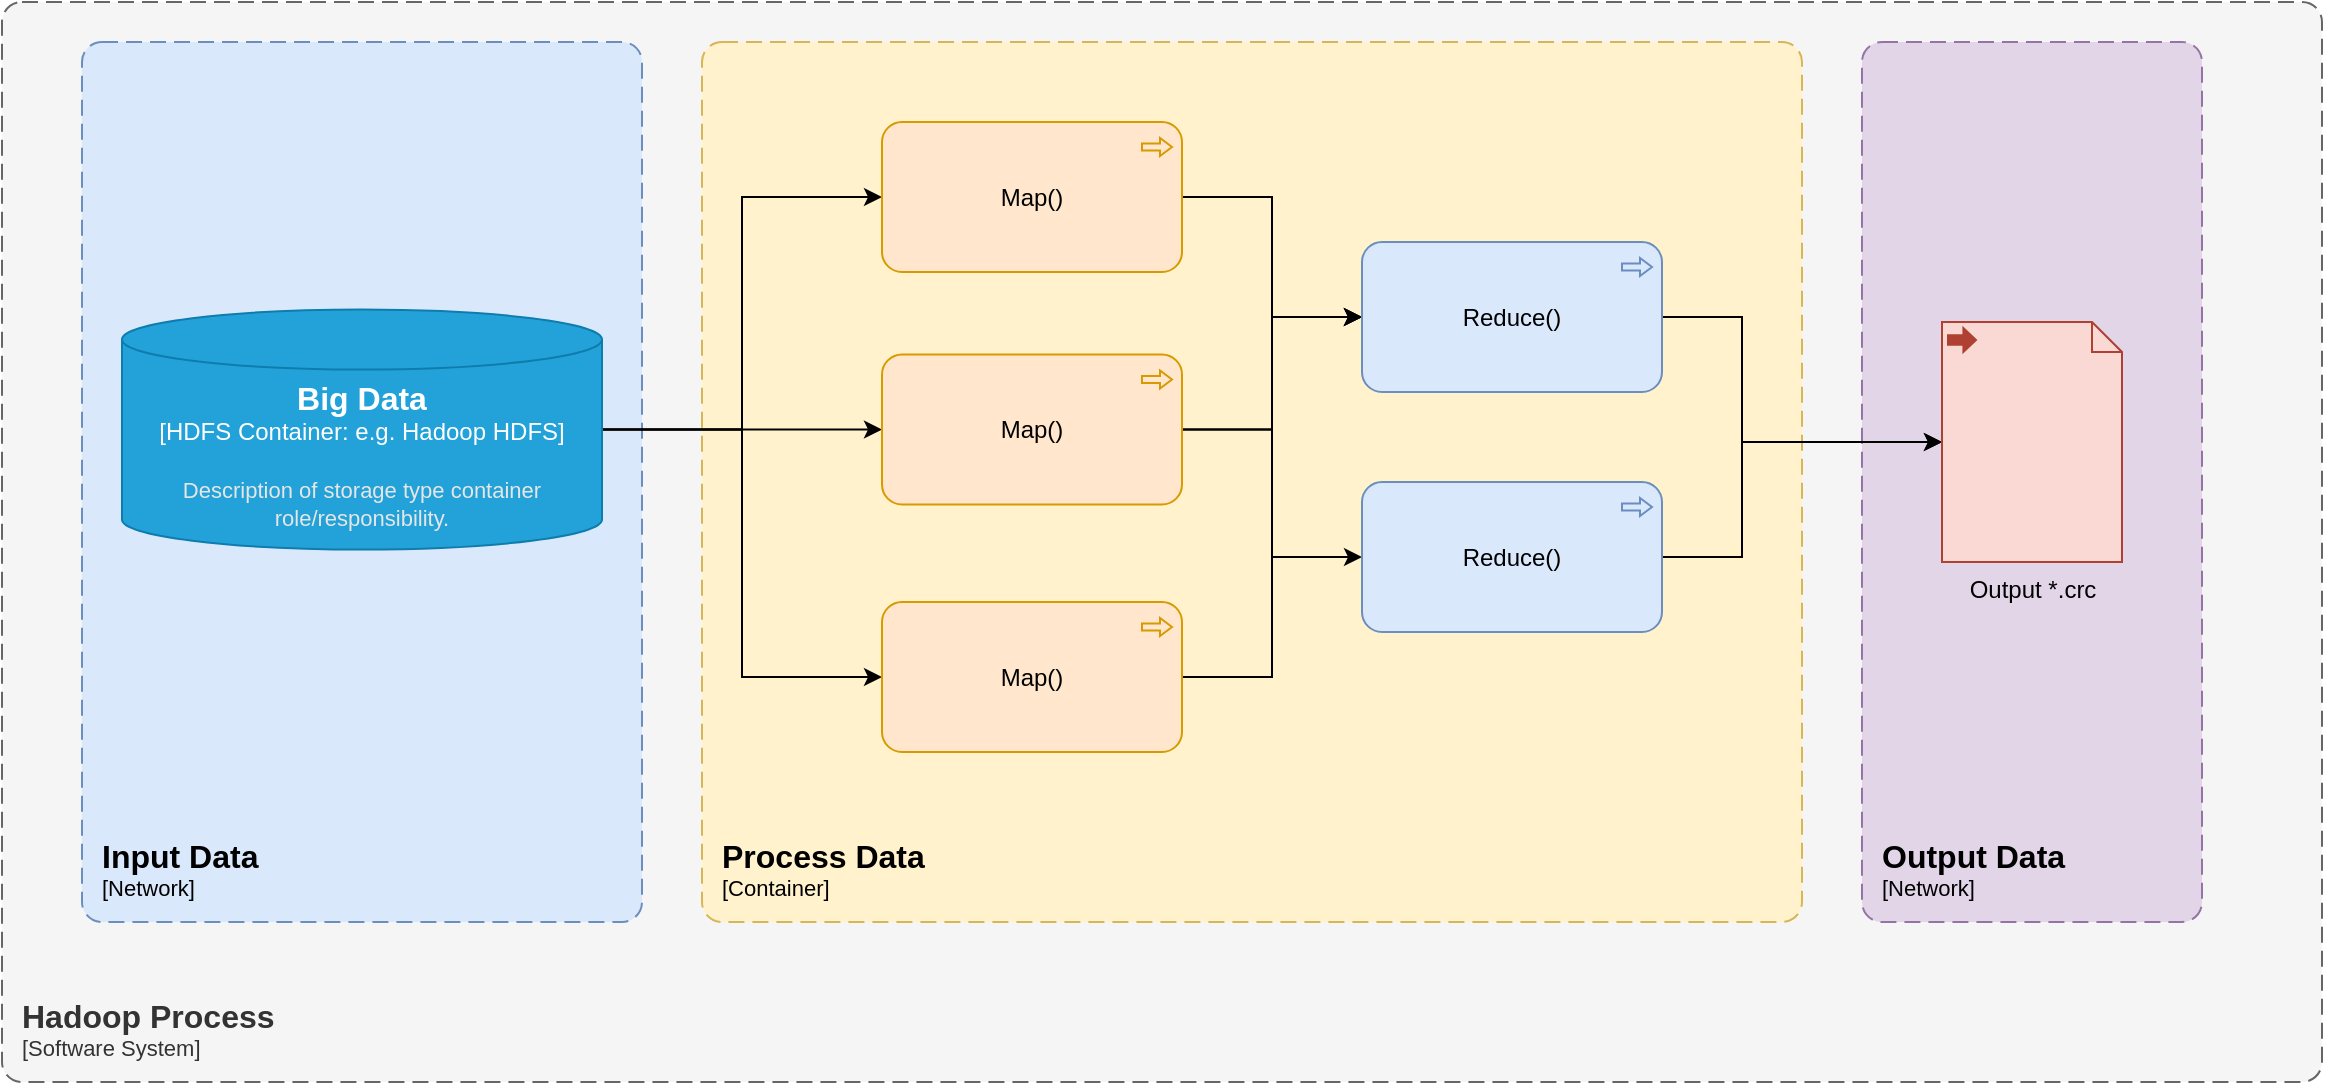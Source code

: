 <mxfile version="21.2.1" type="device">
  <diagram name="Page-1" id="YX0zbXghcbPYQHdiQ8Rm">
    <mxGraphModel dx="1941" dy="837" grid="1" gridSize="10" guides="1" tooltips="1" connect="1" arrows="1" fold="1" page="1" pageScale="1" pageWidth="827" pageHeight="1169" math="0" shadow="0">
      <root>
        <mxCell id="0" />
        <mxCell id="1" parent="0" />
        <object placeholders="1" c4Name="Hadoop Process" c4Type="SystemScopeBoundary" c4Application="Software System" label="&lt;font style=&quot;font-size: 16px&quot;&gt;&lt;b&gt;&lt;div style=&quot;text-align: left&quot;&gt;%c4Name%&lt;/div&gt;&lt;/b&gt;&lt;/font&gt;&lt;div style=&quot;text-align: left&quot;&gt;[%c4Application%]&lt;/div&gt;" id="MDG-WZG_bAiYPgVCuqRv-2">
          <mxCell style="rounded=1;fontSize=11;whiteSpace=wrap;html=1;dashed=1;arcSize=20;fillColor=#f5f5f5;strokeColor=#666666;fontColor=#333333;labelBackgroundColor=none;align=left;verticalAlign=bottom;labelBorderColor=none;spacingTop=0;spacing=10;dashPattern=8 4;metaEdit=1;rotatable=0;perimeter=rectanglePerimeter;noLabel=0;labelPadding=0;allowArrows=0;connectable=0;expand=0;recursiveResize=0;editable=1;pointerEvents=0;absoluteArcSize=1;points=[[0.25,0,0],[0.5,0,0],[0.75,0,0],[1,0.25,0],[1,0.5,0],[1,0.75,0],[0.75,1,0],[0.5,1,0],[0.25,1,0],[0,0.75,0],[0,0.5,0],[0,0.25,0]];" vertex="1" parent="1">
            <mxGeometry x="-40" y="140" width="1160" height="540" as="geometry" />
          </mxCell>
        </object>
        <object placeholders="1" c4Name="Output Data" c4Type="ContainerScopeBoundary" c4Application="Network" label="&lt;font style=&quot;font-size: 16px&quot;&gt;&lt;b&gt;&lt;div style=&quot;text-align: left&quot;&gt;%c4Name%&lt;/div&gt;&lt;/b&gt;&lt;/font&gt;&lt;div style=&quot;text-align: left&quot;&gt;[%c4Application%]&lt;/div&gt;" id="MDG-WZG_bAiYPgVCuqRv-22">
          <mxCell style="rounded=1;fontSize=11;whiteSpace=wrap;html=1;dashed=1;arcSize=20;fillColor=#e1d5e7;strokeColor=#9673a6;labelBackgroundColor=none;align=left;verticalAlign=bottom;labelBorderColor=none;spacingTop=0;spacing=10;dashPattern=8 4;metaEdit=1;rotatable=0;perimeter=rectanglePerimeter;noLabel=0;labelPadding=0;allowArrows=0;connectable=0;expand=0;recursiveResize=0;editable=1;pointerEvents=0;absoluteArcSize=1;points=[[0.25,0,0],[0.5,0,0],[0.75,0,0],[1,0.25,0],[1,0.5,0],[1,0.75,0],[0.75,1,0],[0.5,1,0],[0.25,1,0],[0,0.75,0],[0,0.5,0],[0,0.25,0]];" vertex="1" parent="1">
            <mxGeometry x="890" y="160" width="170" height="440" as="geometry" />
          </mxCell>
        </object>
        <object placeholders="1" c4Name="Process Data" c4Type="ContainerScopeBoundary" c4Application="Container" label="&lt;font style=&quot;font-size: 16px&quot;&gt;&lt;b&gt;&lt;div style=&quot;text-align: left&quot;&gt;%c4Name%&lt;/div&gt;&lt;/b&gt;&lt;/font&gt;&lt;div style=&quot;text-align: left&quot;&gt;[%c4Application%]&lt;/div&gt;" id="MDG-WZG_bAiYPgVCuqRv-21">
          <mxCell style="rounded=1;fontSize=11;whiteSpace=wrap;html=1;dashed=1;arcSize=20;fillColor=#fff2cc;strokeColor=#d6b656;labelBackgroundColor=none;align=left;verticalAlign=bottom;labelBorderColor=none;spacingTop=0;spacing=10;dashPattern=8 4;metaEdit=1;rotatable=0;perimeter=rectanglePerimeter;noLabel=0;labelPadding=0;allowArrows=0;connectable=0;expand=0;recursiveResize=0;editable=1;pointerEvents=0;absoluteArcSize=1;points=[[0.25,0,0],[0.5,0,0],[0.75,0,0],[1,0.25,0],[1,0.5,0],[1,0.75,0],[0.75,1,0],[0.5,1,0],[0.25,1,0],[0,0.75,0],[0,0.5,0],[0,0.25,0]];" vertex="1" parent="1">
            <mxGeometry x="310" y="160" width="550" height="440" as="geometry" />
          </mxCell>
        </object>
        <object placeholders="1" c4Name="Input Data" c4Type="ContainerScopeBoundary" c4Application="Network" label="&lt;font style=&quot;font-size: 16px&quot;&gt;&lt;b&gt;&lt;div style=&quot;text-align: left&quot;&gt;%c4Name%&lt;/div&gt;&lt;/b&gt;&lt;/font&gt;&lt;div style=&quot;text-align: left&quot;&gt;[%c4Application%]&lt;/div&gt;" id="MDG-WZG_bAiYPgVCuqRv-20">
          <mxCell style="rounded=1;fontSize=11;whiteSpace=wrap;html=1;dashed=1;arcSize=20;fillColor=#dae8fc;strokeColor=#6c8ebf;labelBackgroundColor=none;align=left;verticalAlign=bottom;labelBorderColor=none;spacingTop=0;spacing=10;dashPattern=8 4;metaEdit=1;rotatable=0;perimeter=rectanglePerimeter;noLabel=0;labelPadding=0;allowArrows=0;connectable=0;expand=0;recursiveResize=0;editable=1;pointerEvents=0;absoluteArcSize=1;points=[[0.25,0,0],[0.5,0,0],[0.75,0,0],[1,0.25,0],[1,0.5,0],[1,0.75,0],[0.75,1,0],[0.5,1,0],[0.25,1,0],[0,0.75,0],[0,0.5,0],[0,0.25,0]];" vertex="1" parent="1">
            <mxGeometry y="160" width="280" height="440" as="geometry" />
          </mxCell>
        </object>
        <mxCell id="MDG-WZG_bAiYPgVCuqRv-16" style="edgeStyle=orthogonalEdgeStyle;rounded=0;orthogonalLoop=1;jettySize=auto;html=1;entryX=0;entryY=0.5;entryDx=0;entryDy=0;entryPerimeter=0;" edge="1" parent="1" source="MF_AjA10Uhl6Br2l_GGI-1" target="MDG-WZG_bAiYPgVCuqRv-4">
          <mxGeometry relative="1" as="geometry" />
        </mxCell>
        <mxCell id="MDG-WZG_bAiYPgVCuqRv-17" style="edgeStyle=orthogonalEdgeStyle;rounded=0;orthogonalLoop=1;jettySize=auto;html=1;entryX=0;entryY=0.5;entryDx=0;entryDy=0;entryPerimeter=0;" edge="1" parent="1" source="MF_AjA10Uhl6Br2l_GGI-1" target="MDG-WZG_bAiYPgVCuqRv-5">
          <mxGeometry relative="1" as="geometry" />
        </mxCell>
        <mxCell id="MDG-WZG_bAiYPgVCuqRv-18" style="edgeStyle=orthogonalEdgeStyle;rounded=0;orthogonalLoop=1;jettySize=auto;html=1;entryX=0;entryY=0.5;entryDx=0;entryDy=0;entryPerimeter=0;" edge="1" parent="1" source="MF_AjA10Uhl6Br2l_GGI-1" target="MDG-WZG_bAiYPgVCuqRv-6">
          <mxGeometry relative="1" as="geometry" />
        </mxCell>
        <object placeholders="1" c4Type="Big Data" c4Container="HDFS Container" c4Technology="e.g. Hadoop HDFS" c4Description="Description of storage type container role/responsibility." label="&lt;font style=&quot;font-size: 16px&quot;&gt;&lt;b&gt;%c4Type%&lt;/b&gt;&lt;/font&gt;&lt;div&gt;[%c4Container%:&amp;nbsp;%c4Technology%]&lt;/div&gt;&lt;br&gt;&lt;div&gt;&lt;font style=&quot;font-size: 11px&quot;&gt;&lt;font color=&quot;#E6E6E6&quot;&gt;%c4Description%&lt;/font&gt;&lt;/div&gt;" id="MF_AjA10Uhl6Br2l_GGI-1">
          <mxCell style="shape=cylinder3;size=15;whiteSpace=wrap;html=1;boundedLbl=1;rounded=0;labelBackgroundColor=none;fillColor=#23A2D9;fontSize=12;fontColor=#ffffff;align=center;strokeColor=#0E7DAD;metaEdit=1;points=[[0.5,0,0],[1,0.25,0],[1,0.5,0],[1,0.75,0],[0.5,1,0],[0,0.75,0],[0,0.5,0],[0,0.25,0]];resizable=0;" parent="1" vertex="1">
            <mxGeometry x="20" y="293.75" width="240" height="120" as="geometry" />
          </mxCell>
        </object>
        <mxCell id="MDG-WZG_bAiYPgVCuqRv-10" style="edgeStyle=orthogonalEdgeStyle;rounded=0;orthogonalLoop=1;jettySize=auto;html=1;entryX=0;entryY=0.5;entryDx=0;entryDy=0;entryPerimeter=0;" edge="1" parent="1" source="MDG-WZG_bAiYPgVCuqRv-4" target="MDG-WZG_bAiYPgVCuqRv-7">
          <mxGeometry relative="1" as="geometry" />
        </mxCell>
        <mxCell id="MDG-WZG_bAiYPgVCuqRv-4" value="Map()" style="html=1;outlineConnect=0;whiteSpace=wrap;fillColor=#ffe6cc;shape=mxgraph.archimate3.application;appType=proc;archiType=rounded;strokeColor=#d79b00;" vertex="1" parent="1">
          <mxGeometry x="400" y="200" width="150" height="75" as="geometry" />
        </mxCell>
        <mxCell id="MDG-WZG_bAiYPgVCuqRv-11" style="edgeStyle=orthogonalEdgeStyle;rounded=0;orthogonalLoop=1;jettySize=auto;html=1;entryX=0;entryY=0.5;entryDx=0;entryDy=0;entryPerimeter=0;" edge="1" parent="1" source="MDG-WZG_bAiYPgVCuqRv-5" target="MDG-WZG_bAiYPgVCuqRv-7">
          <mxGeometry relative="1" as="geometry" />
        </mxCell>
        <mxCell id="MDG-WZG_bAiYPgVCuqRv-12" style="edgeStyle=orthogonalEdgeStyle;rounded=0;orthogonalLoop=1;jettySize=auto;html=1;" edge="1" parent="1" source="MDG-WZG_bAiYPgVCuqRv-5" target="MDG-WZG_bAiYPgVCuqRv-8">
          <mxGeometry relative="1" as="geometry" />
        </mxCell>
        <mxCell id="MDG-WZG_bAiYPgVCuqRv-5" value="Map()" style="html=1;outlineConnect=0;whiteSpace=wrap;fillColor=#ffe6cc;shape=mxgraph.archimate3.application;appType=proc;archiType=rounded;strokeColor=#d79b00;" vertex="1" parent="1">
          <mxGeometry x="400" y="316.25" width="150" height="75" as="geometry" />
        </mxCell>
        <mxCell id="MDG-WZG_bAiYPgVCuqRv-13" style="edgeStyle=orthogonalEdgeStyle;rounded=0;orthogonalLoop=1;jettySize=auto;html=1;entryX=0;entryY=0.5;entryDx=0;entryDy=0;entryPerimeter=0;" edge="1" parent="1" source="MDG-WZG_bAiYPgVCuqRv-6" target="MDG-WZG_bAiYPgVCuqRv-7">
          <mxGeometry relative="1" as="geometry" />
        </mxCell>
        <mxCell id="MDG-WZG_bAiYPgVCuqRv-6" value="Map()" style="html=1;outlineConnect=0;whiteSpace=wrap;fillColor=#ffe6cc;shape=mxgraph.archimate3.application;appType=proc;archiType=rounded;strokeColor=#d79b00;" vertex="1" parent="1">
          <mxGeometry x="400" y="440" width="150" height="75" as="geometry" />
        </mxCell>
        <mxCell id="MDG-WZG_bAiYPgVCuqRv-14" style="edgeStyle=orthogonalEdgeStyle;rounded=0;orthogonalLoop=1;jettySize=auto;html=1;" edge="1" parent="1" source="MDG-WZG_bAiYPgVCuqRv-7" target="MDG-WZG_bAiYPgVCuqRv-9">
          <mxGeometry relative="1" as="geometry">
            <Array as="points">
              <mxPoint x="830" y="298" />
              <mxPoint x="830" y="360" />
            </Array>
          </mxGeometry>
        </mxCell>
        <mxCell id="MDG-WZG_bAiYPgVCuqRv-7" value="Reduce()" style="html=1;outlineConnect=0;whiteSpace=wrap;fillColor=#dae8fc;shape=mxgraph.archimate3.application;appType=proc;archiType=rounded;strokeColor=#6c8ebf;" vertex="1" parent="1">
          <mxGeometry x="640" y="260" width="150" height="75" as="geometry" />
        </mxCell>
        <mxCell id="MDG-WZG_bAiYPgVCuqRv-15" style="edgeStyle=orthogonalEdgeStyle;rounded=0;orthogonalLoop=1;jettySize=auto;html=1;" edge="1" parent="1" source="MDG-WZG_bAiYPgVCuqRv-8" target="MDG-WZG_bAiYPgVCuqRv-9">
          <mxGeometry relative="1" as="geometry">
            <Array as="points">
              <mxPoint x="830" y="418" />
              <mxPoint x="830" y="360" />
            </Array>
          </mxGeometry>
        </mxCell>
        <mxCell id="MDG-WZG_bAiYPgVCuqRv-8" value="Reduce()" style="html=1;outlineConnect=0;whiteSpace=wrap;fillColor=#dae8fc;shape=mxgraph.archimate3.application;appType=proc;archiType=rounded;strokeColor=#6c8ebf;" vertex="1" parent="1">
          <mxGeometry x="640" y="380" width="150" height="75" as="geometry" />
        </mxCell>
        <mxCell id="MDG-WZG_bAiYPgVCuqRv-9" value="Output *.crc" style="shape=mxgraph.bpmn.data;labelPosition=center;verticalLabelPosition=bottom;align=center;verticalAlign=top;size=15;html=1;bpmnTransferType=output;fillColor=#fad9d5;strokeColor=#ae4132;" vertex="1" parent="1">
          <mxGeometry x="930" y="300" width="90" height="120" as="geometry" />
        </mxCell>
      </root>
    </mxGraphModel>
  </diagram>
</mxfile>
